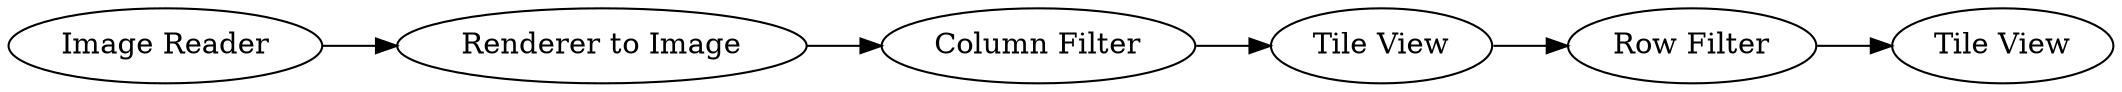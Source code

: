 digraph {
	6 -> 3
	10 -> 2
	4 -> 5
	3 -> 4
	2 -> 6
	5 [label="Tile View"]
	4 [label="Row Filter"]
	6 [label="Column Filter"]
	3 [label="Tile View"]
	2 [label="Renderer to Image"]
	10 [label="Image Reader"]
	rankdir=LR
}
